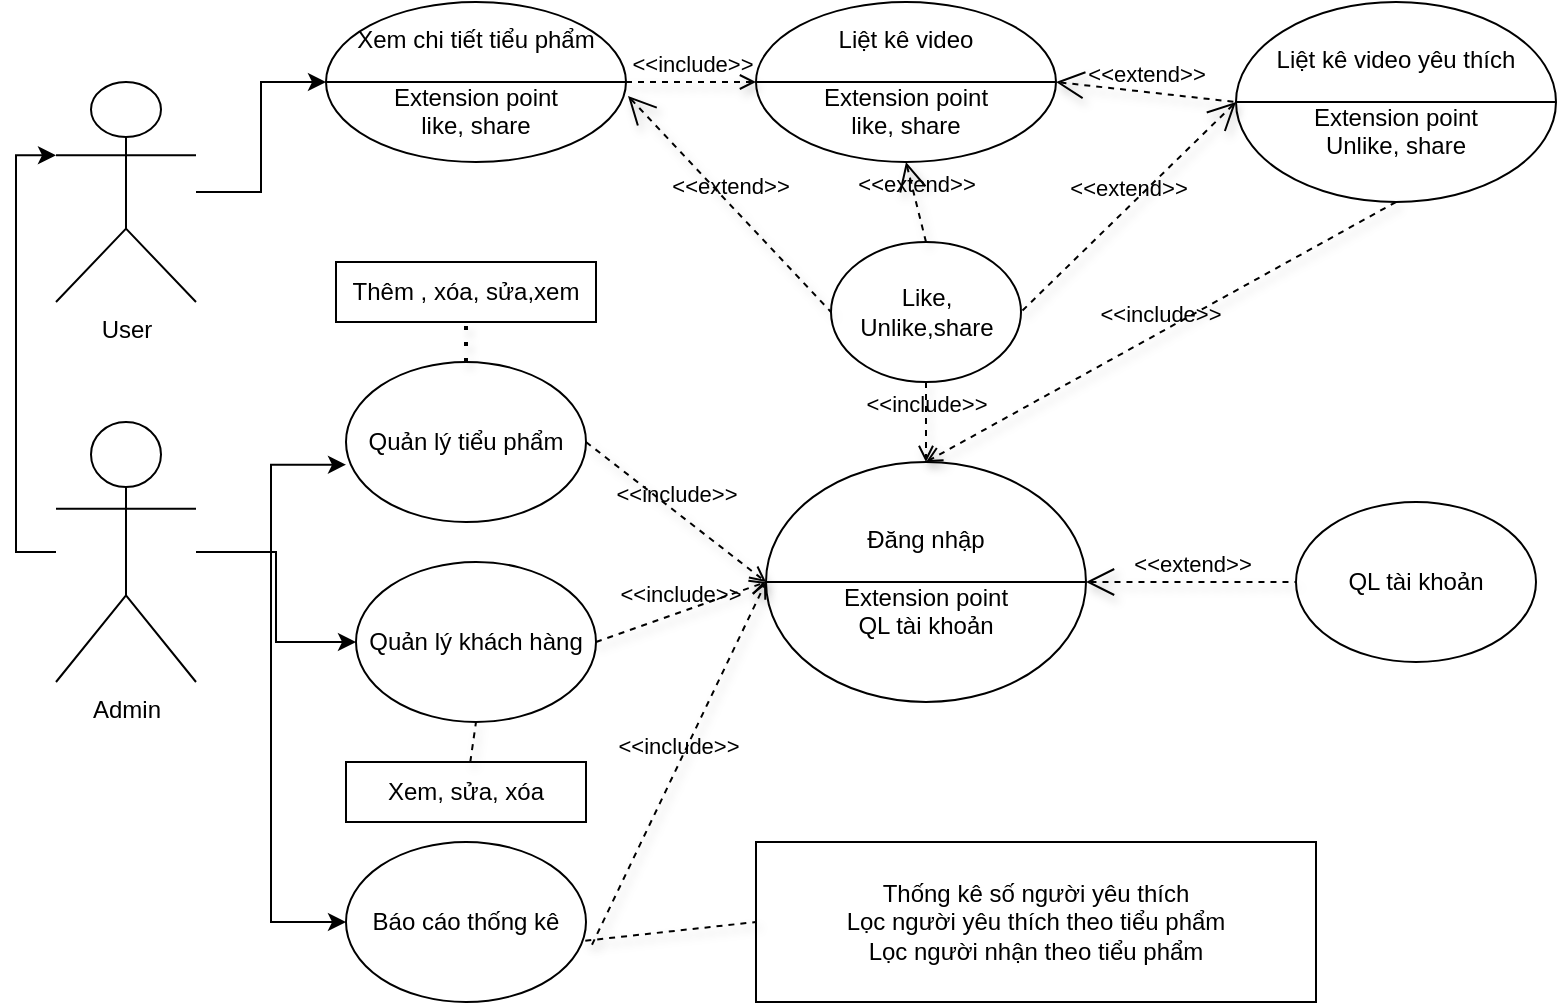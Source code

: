 <mxfile version="20.5.3" type="device"><diagram id="c-W8JdISigdTynswRKht" name="Page-1"><mxGraphModel dx="1858" dy="778" grid="1" gridSize="10" guides="1" tooltips="1" connect="1" arrows="1" fold="1" page="1" pageScale="1" pageWidth="850" pageHeight="1100" math="0" shadow="0"><root><mxCell id="0"/><mxCell id="1" parent="0"/><mxCell id="-xM8S8be-ZdueOf-VJpH-24" style="edgeStyle=orthogonalEdgeStyle;rounded=0;orthogonalLoop=1;jettySize=auto;html=1;" edge="1" parent="1" source="-xM8S8be-ZdueOf-VJpH-1" target="-xM8S8be-ZdueOf-VJpH-16"><mxGeometry relative="1" as="geometry"/></mxCell><mxCell id="-xM8S8be-ZdueOf-VJpH-1" value="User&lt;br&gt;" style="shape=umlActor;verticalLabelPosition=bottom;verticalAlign=top;html=1;outlineConnect=0;" vertex="1" parent="1"><mxGeometry x="70" y="40" width="70" height="110" as="geometry"/></mxCell><mxCell id="-xM8S8be-ZdueOf-VJpH-20" style="edgeStyle=orthogonalEdgeStyle;rounded=0;orthogonalLoop=1;jettySize=auto;html=1;entryX=0;entryY=0.333;entryDx=0;entryDy=0;entryPerimeter=0;" edge="1" parent="1" source="-xM8S8be-ZdueOf-VJpH-2" target="-xM8S8be-ZdueOf-VJpH-1"><mxGeometry relative="1" as="geometry"><Array as="points"><mxPoint x="50" y="275"/><mxPoint x="50" y="77"/></Array></mxGeometry></mxCell><mxCell id="-xM8S8be-ZdueOf-VJpH-21" style="edgeStyle=orthogonalEdgeStyle;rounded=0;orthogonalLoop=1;jettySize=auto;html=1;entryX=0;entryY=0.642;entryDx=0;entryDy=0;entryPerimeter=0;" edge="1" parent="1" source="-xM8S8be-ZdueOf-VJpH-2" target="-xM8S8be-ZdueOf-VJpH-10"><mxGeometry relative="1" as="geometry"/></mxCell><mxCell id="-xM8S8be-ZdueOf-VJpH-22" style="edgeStyle=orthogonalEdgeStyle;rounded=0;orthogonalLoop=1;jettySize=auto;html=1;entryX=0;entryY=0.5;entryDx=0;entryDy=0;" edge="1" parent="1" source="-xM8S8be-ZdueOf-VJpH-2" target="-xM8S8be-ZdueOf-VJpH-11"><mxGeometry relative="1" as="geometry"/></mxCell><mxCell id="-xM8S8be-ZdueOf-VJpH-23" style="edgeStyle=orthogonalEdgeStyle;rounded=0;orthogonalLoop=1;jettySize=auto;html=1;entryX=0;entryY=0.5;entryDx=0;entryDy=0;" edge="1" parent="1" source="-xM8S8be-ZdueOf-VJpH-2" target="-xM8S8be-ZdueOf-VJpH-12"><mxGeometry relative="1" as="geometry"/></mxCell><mxCell id="-xM8S8be-ZdueOf-VJpH-2" value="Admin&lt;br&gt;" style="shape=umlActor;verticalLabelPosition=bottom;verticalAlign=top;html=1;outlineConnect=0;" vertex="1" parent="1"><mxGeometry x="70" y="210" width="70" height="130" as="geometry"/></mxCell><mxCell id="-xM8S8be-ZdueOf-VJpH-10" value="Quản lý tiểu phẩm&lt;br&gt;" style="ellipse;whiteSpace=wrap;html=1;" vertex="1" parent="1"><mxGeometry x="215" y="180" width="120" height="80" as="geometry"/></mxCell><mxCell id="-xM8S8be-ZdueOf-VJpH-11" value="Quản lý khách hàng" style="ellipse;whiteSpace=wrap;html=1;" vertex="1" parent="1"><mxGeometry x="220" y="280" width="120" height="80" as="geometry"/></mxCell><mxCell id="-xM8S8be-ZdueOf-VJpH-12" value="Báo cáo thống kê&lt;br&gt;" style="ellipse;whiteSpace=wrap;html=1;" vertex="1" parent="1"><mxGeometry x="215" y="420" width="120" height="80" as="geometry"/></mxCell><mxCell id="-xM8S8be-ZdueOf-VJpH-15" value="Đăng nhập&lt;br&gt;&lt;br&gt;Extension point&lt;br&gt;QL tài khoản" style="shape=lineEllipse;perimeter=ellipsePerimeter;whiteSpace=wrap;html=1;backgroundOutline=1;" vertex="1" parent="1"><mxGeometry x="425" y="230" width="160" height="120" as="geometry"/></mxCell><mxCell id="-xM8S8be-ZdueOf-VJpH-16" value="Xem chi tiết tiểu phẩm&lt;br&gt;&lt;br&gt;Extension point&lt;br&gt;like, share" style="shape=lineEllipse;perimeter=ellipsePerimeter;whiteSpace=wrap;html=1;backgroundOutline=1;" vertex="1" parent="1"><mxGeometry x="205" width="150" height="80" as="geometry"/></mxCell><mxCell id="-xM8S8be-ZdueOf-VJpH-17" value="Liệt kê video&lt;br&gt;&lt;br&gt;Extension point&lt;br&gt;like, share" style="shape=lineEllipse;perimeter=ellipsePerimeter;whiteSpace=wrap;html=1;backgroundOutline=1;" vertex="1" parent="1"><mxGeometry x="420" width="150" height="80" as="geometry"/></mxCell><mxCell id="-xM8S8be-ZdueOf-VJpH-18" value="Liệt kê video yêu thích&lt;br&gt;&lt;br&gt;Extension point&lt;br&gt;Unlike, share" style="shape=lineEllipse;perimeter=ellipsePerimeter;whiteSpace=wrap;html=1;backgroundOutline=1;" vertex="1" parent="1"><mxGeometry x="660" width="160" height="100" as="geometry"/></mxCell><mxCell id="-xM8S8be-ZdueOf-VJpH-19" value="QL tài khoản" style="ellipse;whiteSpace=wrap;html=1;" vertex="1" parent="1"><mxGeometry x="690" y="250" width="120" height="80" as="geometry"/></mxCell><mxCell id="-xM8S8be-ZdueOf-VJpH-27" value="Thêm , xóa, sửa,xem" style="rounded=0;whiteSpace=wrap;html=1;" vertex="1" parent="1"><mxGeometry x="210" y="130" width="130" height="30" as="geometry"/></mxCell><mxCell id="-xM8S8be-ZdueOf-VJpH-28" value="" style="endArrow=none;dashed=1;html=1;dashPattern=1 3;strokeWidth=2;rounded=0;shadow=1;exitX=0.5;exitY=0;exitDx=0;exitDy=0;" edge="1" parent="1" source="-xM8S8be-ZdueOf-VJpH-10"><mxGeometry width="50" height="50" relative="1" as="geometry"><mxPoint x="130" y="210" as="sourcePoint"/><mxPoint x="275" y="160" as="targetPoint"/></mxGeometry></mxCell><mxCell id="-xM8S8be-ZdueOf-VJpH-29" value="Xem, sửa, xóa" style="rounded=0;whiteSpace=wrap;html=1;" vertex="1" parent="1"><mxGeometry x="215" y="380" width="120" height="30" as="geometry"/></mxCell><mxCell id="-xM8S8be-ZdueOf-VJpH-30" value="" style="endArrow=none;dashed=1;html=1;rounded=0;shadow=1;entryX=0.5;entryY=1;entryDx=0;entryDy=0;" edge="1" parent="1" source="-xM8S8be-ZdueOf-VJpH-29" target="-xM8S8be-ZdueOf-VJpH-11"><mxGeometry width="50" height="50" relative="1" as="geometry"><mxPoint x="400" y="390" as="sourcePoint"/><mxPoint x="450" y="340" as="targetPoint"/></mxGeometry></mxCell><mxCell id="-xM8S8be-ZdueOf-VJpH-31" value="Thống kê số người yêu thích&lt;br&gt;Lọc người yêu thích theo tiểu phẩm&lt;br&gt;Lọc người nhận theo tiểu phẩm" style="rounded=0;whiteSpace=wrap;html=1;" vertex="1" parent="1"><mxGeometry x="420" y="420" width="280" height="80" as="geometry"/></mxCell><mxCell id="-xM8S8be-ZdueOf-VJpH-32" value="" style="endArrow=none;dashed=1;html=1;rounded=0;shadow=1;exitX=0.997;exitY=0.617;exitDx=0;exitDy=0;exitPerimeter=0;entryX=0;entryY=0.5;entryDx=0;entryDy=0;" edge="1" parent="1" source="-xM8S8be-ZdueOf-VJpH-12" target="-xM8S8be-ZdueOf-VJpH-31"><mxGeometry width="50" height="50" relative="1" as="geometry"><mxPoint x="360" y="490" as="sourcePoint"/><mxPoint x="410" y="440" as="targetPoint"/></mxGeometry></mxCell><mxCell id="-xM8S8be-ZdueOf-VJpH-36" value="Like, Unlike,share" style="ellipse;whiteSpace=wrap;html=1;" vertex="1" parent="1"><mxGeometry x="457.5" y="120" width="95" height="70" as="geometry"/></mxCell><mxCell id="-xM8S8be-ZdueOf-VJpH-37" value="&amp;lt;&amp;lt;include&amp;gt;&amp;gt;" style="html=1;verticalAlign=bottom;labelBackgroundColor=none;endArrow=open;endFill=0;dashed=1;rounded=0;shadow=1;exitX=1;exitY=0.5;exitDx=0;exitDy=0;entryX=0;entryY=0.5;entryDx=0;entryDy=0;" edge="1" parent="1" source="-xM8S8be-ZdueOf-VJpH-10" target="-xM8S8be-ZdueOf-VJpH-15"><mxGeometry width="160" relative="1" as="geometry"><mxPoint x="330" y="250" as="sourcePoint"/><mxPoint x="490" y="250" as="targetPoint"/></mxGeometry></mxCell><mxCell id="-xM8S8be-ZdueOf-VJpH-38" value="&amp;lt;&amp;lt;extend&amp;gt;&amp;gt;" style="edgeStyle=none;html=1;startArrow=open;endArrow=none;startSize=12;verticalAlign=bottom;dashed=1;labelBackgroundColor=none;rounded=0;shadow=1;exitX=1;exitY=0.5;exitDx=0;exitDy=0;entryX=0;entryY=0.5;entryDx=0;entryDy=0;" edge="1" parent="1" source="-xM8S8be-ZdueOf-VJpH-15" target="-xM8S8be-ZdueOf-VJpH-19"><mxGeometry width="160" relative="1" as="geometry"><mxPoint x="610" y="220" as="sourcePoint"/><mxPoint x="770" y="220" as="targetPoint"/></mxGeometry></mxCell><mxCell id="-xM8S8be-ZdueOf-VJpH-41" value="&amp;lt;&amp;lt;include&amp;gt;&amp;gt;" style="html=1;verticalAlign=bottom;labelBackgroundColor=none;endArrow=open;endFill=0;dashed=1;rounded=0;shadow=1;exitX=1;exitY=0.5;exitDx=0;exitDy=0;entryX=0;entryY=0.5;entryDx=0;entryDy=0;" edge="1" parent="1" source="-xM8S8be-ZdueOf-VJpH-11" target="-xM8S8be-ZdueOf-VJpH-15"><mxGeometry width="160" relative="1" as="geometry"><mxPoint x="345" y="230" as="sourcePoint"/><mxPoint x="435" y="300" as="targetPoint"/></mxGeometry></mxCell><mxCell id="-xM8S8be-ZdueOf-VJpH-42" value="&amp;lt;&amp;lt;include&amp;gt;&amp;gt;" style="html=1;verticalAlign=bottom;labelBackgroundColor=none;endArrow=open;endFill=0;dashed=1;rounded=0;shadow=1;exitX=1.025;exitY=0.642;exitDx=0;exitDy=0;exitPerimeter=0;entryX=0;entryY=0.5;entryDx=0;entryDy=0;" edge="1" parent="1" source="-xM8S8be-ZdueOf-VJpH-12" target="-xM8S8be-ZdueOf-VJpH-15"><mxGeometry width="160" relative="1" as="geometry"><mxPoint x="355" y="240" as="sourcePoint"/><mxPoint x="420" y="300" as="targetPoint"/></mxGeometry></mxCell><mxCell id="-xM8S8be-ZdueOf-VJpH-43" value="&amp;lt;&amp;lt;include&amp;gt;&amp;gt;" style="html=1;verticalAlign=bottom;labelBackgroundColor=none;endArrow=open;endFill=0;dashed=1;rounded=0;shadow=1;exitX=0.5;exitY=1;exitDx=0;exitDy=0;entryX=0.5;entryY=0;entryDx=0;entryDy=0;" edge="1" parent="1" source="-xM8S8be-ZdueOf-VJpH-36" target="-xM8S8be-ZdueOf-VJpH-15"><mxGeometry width="160" relative="1" as="geometry"><mxPoint x="365" y="250" as="sourcePoint"/><mxPoint x="455" y="320" as="targetPoint"/></mxGeometry></mxCell><mxCell id="-xM8S8be-ZdueOf-VJpH-44" value="&amp;lt;&amp;lt;include&amp;gt;&amp;gt;" style="html=1;verticalAlign=bottom;labelBackgroundColor=none;endArrow=open;endFill=0;dashed=1;rounded=0;shadow=1;exitX=0.5;exitY=1;exitDx=0;exitDy=0;entryX=0.5;entryY=0;entryDx=0;entryDy=0;" edge="1" parent="1" source="-xM8S8be-ZdueOf-VJpH-18" target="-xM8S8be-ZdueOf-VJpH-15"><mxGeometry width="160" relative="1" as="geometry"><mxPoint x="375" y="260" as="sourcePoint"/><mxPoint x="465" y="330" as="targetPoint"/></mxGeometry></mxCell><mxCell id="-xM8S8be-ZdueOf-VJpH-45" value="&amp;lt;&amp;lt;include&amp;gt;&amp;gt;" style="html=1;verticalAlign=bottom;labelBackgroundColor=none;endArrow=open;endFill=0;dashed=1;rounded=0;shadow=1;exitX=1;exitY=0.5;exitDx=0;exitDy=0;entryX=0;entryY=0.5;entryDx=0;entryDy=0;" edge="1" parent="1" source="-xM8S8be-ZdueOf-VJpH-16" target="-xM8S8be-ZdueOf-VJpH-17"><mxGeometry width="160" relative="1" as="geometry"><mxPoint x="385" y="270" as="sourcePoint"/><mxPoint x="475" y="340" as="targetPoint"/></mxGeometry></mxCell><mxCell id="-xM8S8be-ZdueOf-VJpH-46" value="&amp;lt;&amp;lt;extend&amp;gt;&amp;gt;" style="edgeStyle=none;html=1;startArrow=open;endArrow=none;startSize=12;verticalAlign=bottom;dashed=1;labelBackgroundColor=none;rounded=0;shadow=1;exitX=0.5;exitY=1;exitDx=0;exitDy=0;entryX=0.5;entryY=0;entryDx=0;entryDy=0;" edge="1" parent="1" source="-xM8S8be-ZdueOf-VJpH-17" target="-xM8S8be-ZdueOf-VJpH-36"><mxGeometry width="160" relative="1" as="geometry"><mxPoint x="595" y="300" as="sourcePoint"/><mxPoint x="700" y="300" as="targetPoint"/></mxGeometry></mxCell><mxCell id="-xM8S8be-ZdueOf-VJpH-47" value="&amp;lt;&amp;lt;extend&amp;gt;&amp;gt;" style="edgeStyle=none;html=1;startArrow=open;endArrow=none;startSize=12;verticalAlign=bottom;dashed=1;labelBackgroundColor=none;rounded=0;shadow=1;entryX=1;entryY=0.5;entryDx=0;entryDy=0;exitX=0;exitY=0.5;exitDx=0;exitDy=0;" edge="1" parent="1" source="-xM8S8be-ZdueOf-VJpH-18" target="-xM8S8be-ZdueOf-VJpH-36"><mxGeometry width="160" relative="1" as="geometry"><mxPoint x="630" y="50" as="sourcePoint"/><mxPoint x="710" y="310" as="targetPoint"/></mxGeometry></mxCell><mxCell id="-xM8S8be-ZdueOf-VJpH-48" value="&amp;lt;&amp;lt;extend&amp;gt;&amp;gt;" style="edgeStyle=none;html=1;startArrow=open;endArrow=none;startSize=12;verticalAlign=bottom;dashed=1;labelBackgroundColor=none;rounded=0;shadow=1;entryX=0;entryY=0.5;entryDx=0;entryDy=0;" edge="1" parent="1" target="-xM8S8be-ZdueOf-VJpH-36"><mxGeometry width="160" relative="1" as="geometry"><mxPoint x="356" y="47" as="sourcePoint"/><mxPoint x="720" y="320" as="targetPoint"/></mxGeometry></mxCell><mxCell id="-xM8S8be-ZdueOf-VJpH-49" value="&amp;lt;&amp;lt;extend&amp;gt;&amp;gt;" style="edgeStyle=none;html=1;startArrow=open;endArrow=none;startSize=12;verticalAlign=bottom;dashed=1;labelBackgroundColor=none;rounded=0;shadow=1;exitX=1;exitY=0.5;exitDx=0;exitDy=0;entryX=0;entryY=0.5;entryDx=0;entryDy=0;" edge="1" parent="1" source="-xM8S8be-ZdueOf-VJpH-17" target="-xM8S8be-ZdueOf-VJpH-18"><mxGeometry width="160" relative="1" as="geometry"><mxPoint x="625" y="330" as="sourcePoint"/><mxPoint x="730" y="330" as="targetPoint"/></mxGeometry></mxCell></root></mxGraphModel></diagram></mxfile>